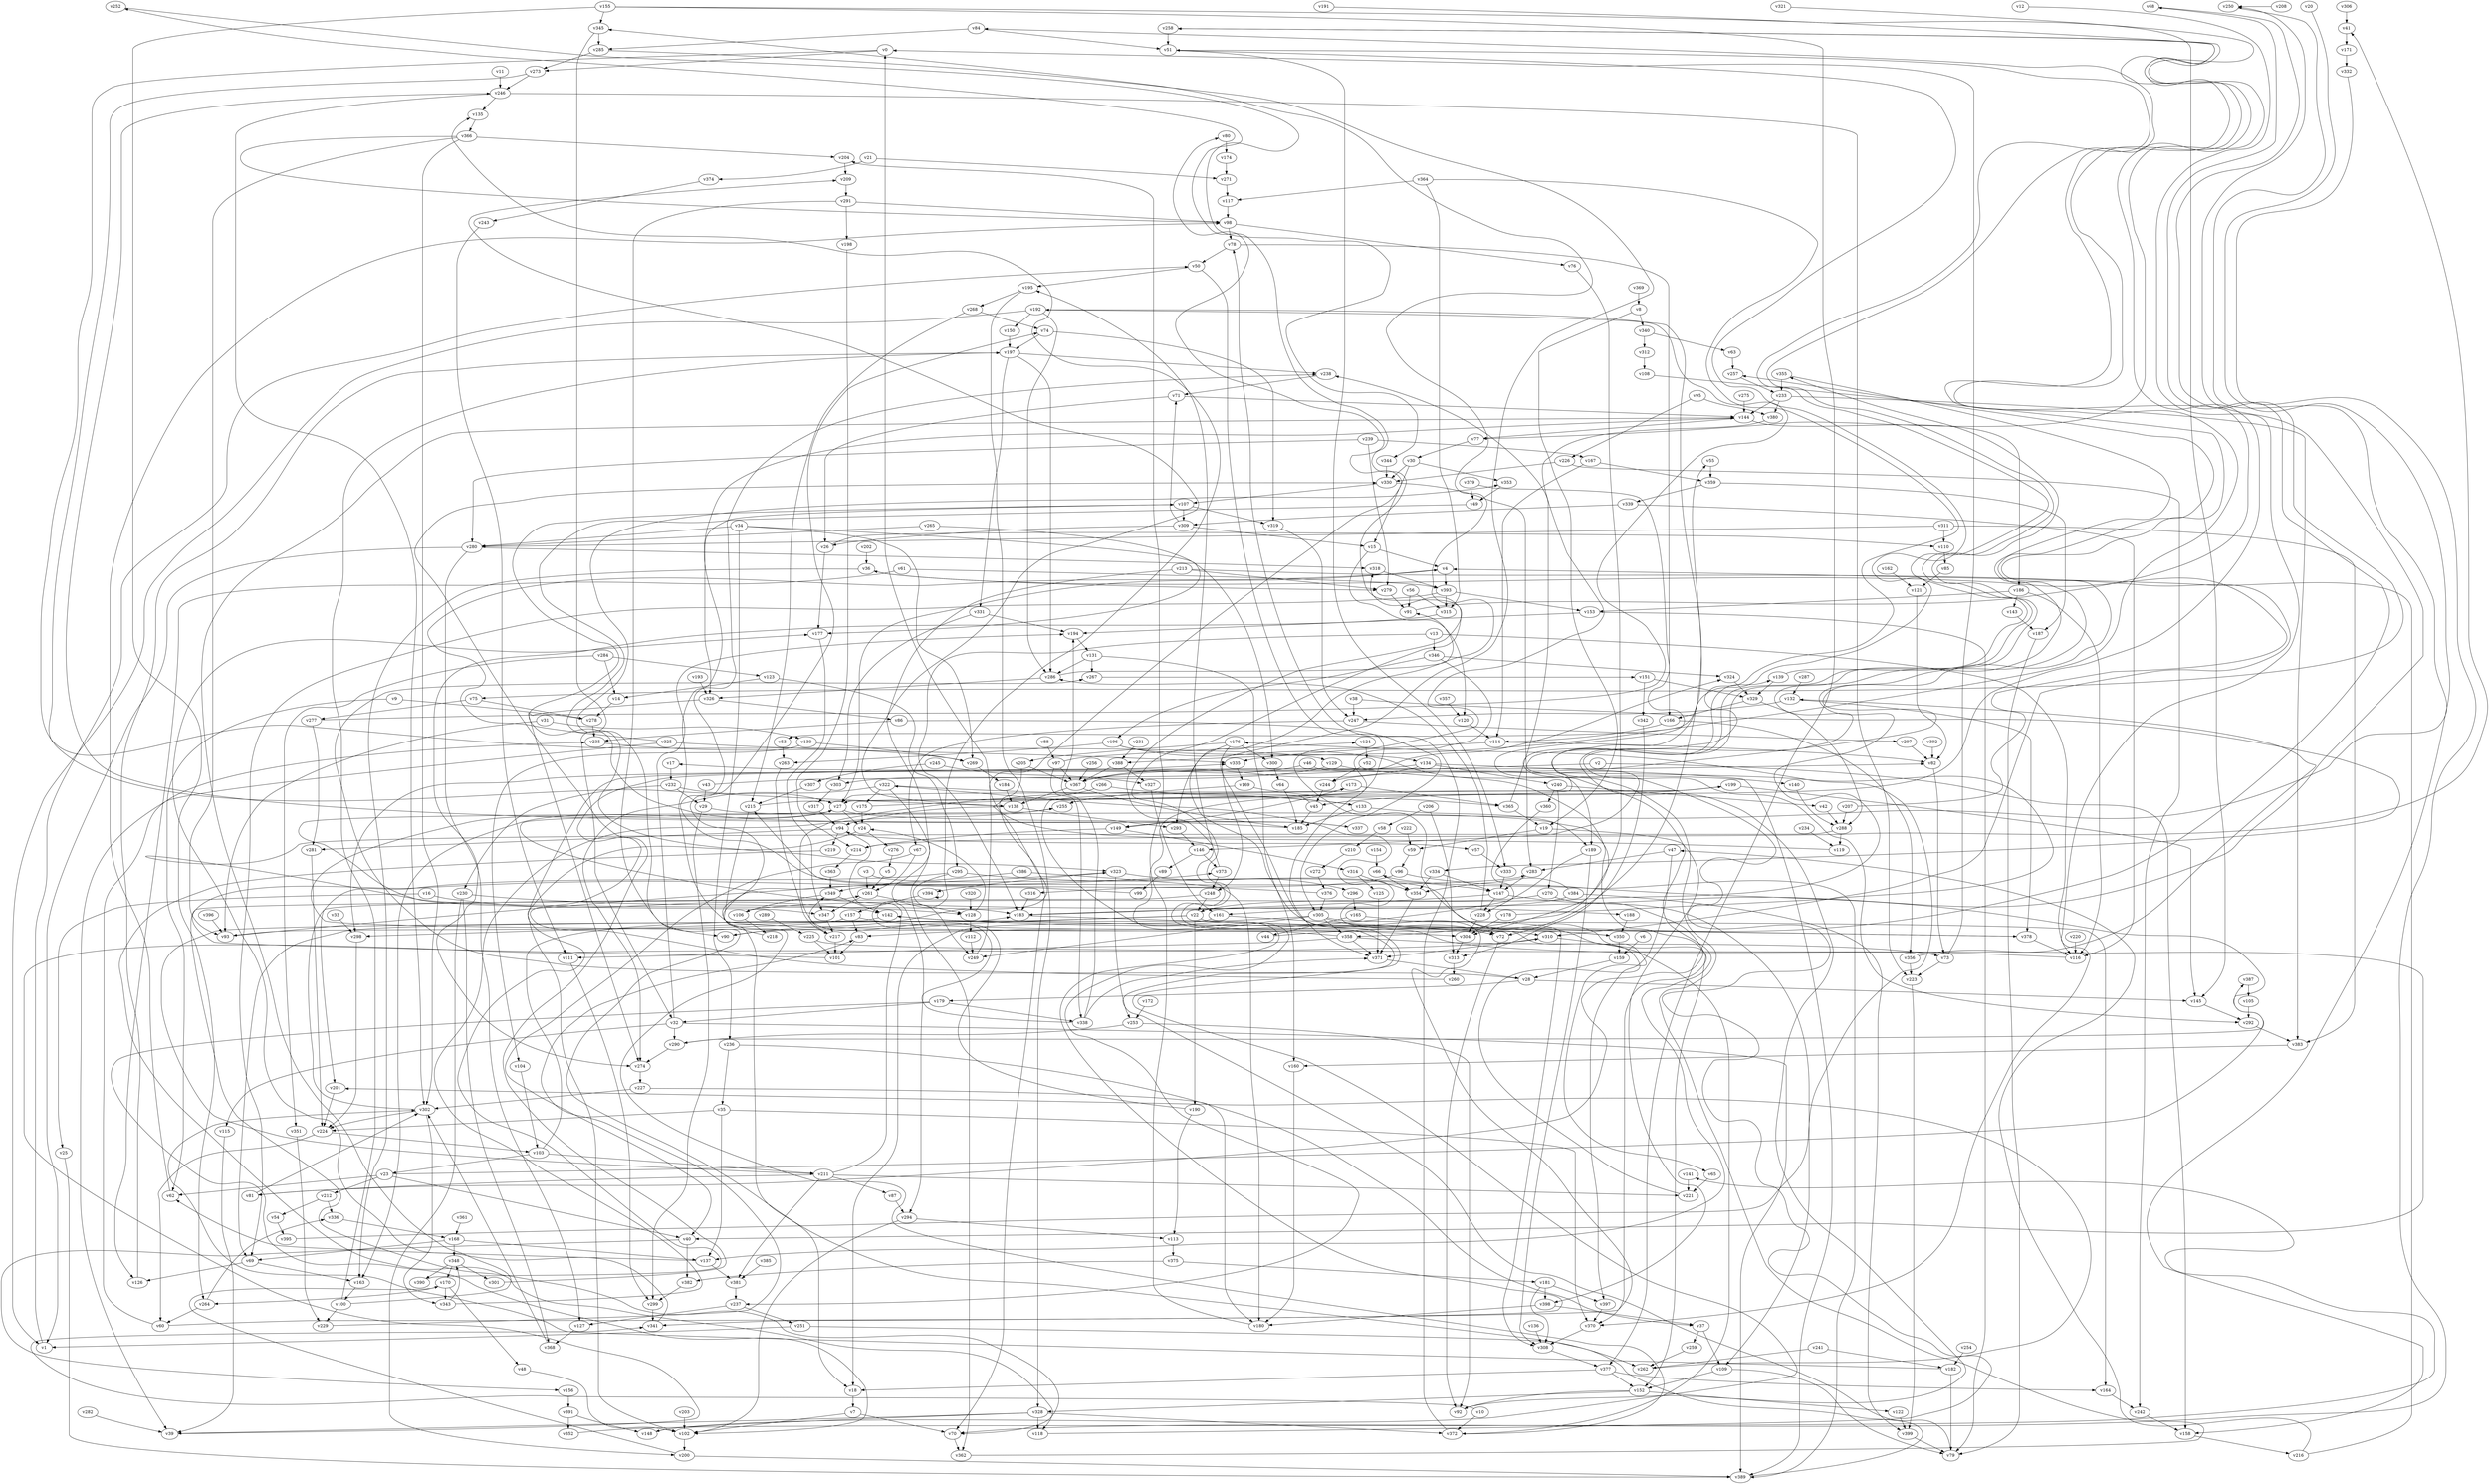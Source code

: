 // Benchmark game 593 - 400 vertices
// time_bound: 140
// targets: v194
digraph G {
    v0 [name="v0", player=1];
    v1 [name="v1", player=0];
    v2 [name="v2", player=0];
    v3 [name="v3", player=1];
    v4 [name="v4", player=0];
    v5 [name="v5", player=1];
    v6 [name="v6", player=0];
    v7 [name="v7", player=0];
    v8 [name="v8", player=0];
    v9 [name="v9", player=1];
    v10 [name="v10", player=0];
    v11 [name="v11", player=1];
    v12 [name="v12", player=0];
    v13 [name="v13", player=0];
    v14 [name="v14", player=0];
    v15 [name="v15", player=0];
    v16 [name="v16", player=0];
    v17 [name="v17", player=0];
    v18 [name="v18", player=0];
    v19 [name="v19", player=0];
    v20 [name="v20", player=0];
    v21 [name="v21", player=0];
    v22 [name="v22", player=1];
    v23 [name="v23", player=0];
    v24 [name="v24", player=1];
    v25 [name="v25", player=1];
    v26 [name="v26", player=1];
    v27 [name="v27", player=0];
    v28 [name="v28", player=0];
    v29 [name="v29", player=0];
    v30 [name="v30", player=1];
    v31 [name="v31", player=1];
    v32 [name="v32", player=1];
    v33 [name="v33", player=1];
    v34 [name="v34", player=0];
    v35 [name="v35", player=0];
    v36 [name="v36", player=1];
    v37 [name="v37", player=0];
    v38 [name="v38", player=0];
    v39 [name="v39", player=1];
    v40 [name="v40", player=1];
    v41 [name="v41", player=0];
    v42 [name="v42", player=1];
    v43 [name="v43", player=0];
    v44 [name="v44", player=0];
    v45 [name="v45", player=1];
    v46 [name="v46", player=1];
    v47 [name="v47", player=0];
    v48 [name="v48", player=0];
    v49 [name="v49", player=0];
    v50 [name="v50", player=0];
    v51 [name="v51", player=1];
    v52 [name="v52", player=1];
    v53 [name="v53", player=0];
    v54 [name="v54", player=1];
    v55 [name="v55", player=0];
    v56 [name="v56", player=1];
    v57 [name="v57", player=0];
    v58 [name="v58", player=0];
    v59 [name="v59", player=0];
    v60 [name="v60", player=1];
    v61 [name="v61", player=1];
    v62 [name="v62", player=1];
    v63 [name="v63", player=0];
    v64 [name="v64", player=0];
    v65 [name="v65", player=1];
    v66 [name="v66", player=0];
    v67 [name="v67", player=0];
    v68 [name="v68", player=0];
    v69 [name="v69", player=1];
    v70 [name="v70", player=0];
    v71 [name="v71", player=1];
    v72 [name="v72", player=1];
    v73 [name="v73", player=0];
    v74 [name="v74", player=1];
    v75 [name="v75", player=0];
    v76 [name="v76", player=1];
    v77 [name="v77", player=0];
    v78 [name="v78", player=0];
    v79 [name="v79", player=1];
    v80 [name="v80", player=1];
    v81 [name="v81", player=1];
    v82 [name="v82", player=1];
    v83 [name="v83", player=0];
    v84 [name="v84", player=0];
    v85 [name="v85", player=0];
    v86 [name="v86", player=1];
    v87 [name="v87", player=0];
    v88 [name="v88", player=1];
    v89 [name="v89", player=1];
    v90 [name="v90", player=0];
    v91 [name="v91", player=0];
    v92 [name="v92", player=0];
    v93 [name="v93", player=0];
    v94 [name="v94", player=0];
    v95 [name="v95", player=1];
    v96 [name="v96", player=1];
    v97 [name="v97", player=0];
    v98 [name="v98", player=1];
    v99 [name="v99", player=1];
    v100 [name="v100", player=1];
    v101 [name="v101", player=0];
    v102 [name="v102", player=1];
    v103 [name="v103", player=1];
    v104 [name="v104", player=0];
    v105 [name="v105", player=1];
    v106 [name="v106", player=0];
    v107 [name="v107", player=1];
    v108 [name="v108", player=0];
    v109 [name="v109", player=1];
    v110 [name="v110", player=0];
    v111 [name="v111", player=0];
    v112 [name="v112", player=0];
    v113 [name="v113", player=0];
    v114 [name="v114", player=0];
    v115 [name="v115", player=0];
    v116 [name="v116", player=1];
    v117 [name="v117", player=1];
    v118 [name="v118", player=0];
    v119 [name="v119", player=0];
    v120 [name="v120", player=1];
    v121 [name="v121", player=0];
    v122 [name="v122", player=0];
    v123 [name="v123", player=0];
    v124 [name="v124", player=0];
    v125 [name="v125", player=0];
    v126 [name="v126", player=1];
    v127 [name="v127", player=1];
    v128 [name="v128", player=0];
    v129 [name="v129", player=1];
    v130 [name="v130", player=0];
    v131 [name="v131", player=1];
    v132 [name="v132", player=1];
    v133 [name="v133", player=1];
    v134 [name="v134", player=0];
    v135 [name="v135", player=1];
    v136 [name="v136", player=0];
    v137 [name="v137", player=1];
    v138 [name="v138", player=0];
    v139 [name="v139", player=0];
    v140 [name="v140", player=0];
    v141 [name="v141", player=1];
    v142 [name="v142", player=0];
    v143 [name="v143", player=0];
    v144 [name="v144", player=1];
    v145 [name="v145", player=0];
    v146 [name="v146", player=1];
    v147 [name="v147", player=0];
    v148 [name="v148", player=1];
    v149 [name="v149", player=1];
    v150 [name="v150", player=0];
    v151 [name="v151", player=1];
    v152 [name="v152", player=0];
    v153 [name="v153", player=1];
    v154 [name="v154", player=1];
    v155 [name="v155", player=1];
    v156 [name="v156", player=0];
    v157 [name="v157", player=0];
    v158 [name="v158", player=1];
    v159 [name="v159", player=0];
    v160 [name="v160", player=1];
    v161 [name="v161", player=1];
    v162 [name="v162", player=0];
    v163 [name="v163", player=0];
    v164 [name="v164", player=0];
    v165 [name="v165", player=0];
    v166 [name="v166", player=1];
    v167 [name="v167", player=0];
    v168 [name="v168", player=1];
    v169 [name="v169", player=1];
    v170 [name="v170", player=1];
    v171 [name="v171", player=0];
    v172 [name="v172", player=1];
    v173 [name="v173", player=0];
    v174 [name="v174", player=0];
    v175 [name="v175", player=0];
    v176 [name="v176", player=1];
    v177 [name="v177", player=0];
    v178 [name="v178", player=0];
    v179 [name="v179", player=0];
    v180 [name="v180", player=0];
    v181 [name="v181", player=1];
    v182 [name="v182", player=0];
    v183 [name="v183", player=0];
    v184 [name="v184", player=0];
    v185 [name="v185", player=0];
    v186 [name="v186", player=1];
    v187 [name="v187", player=1];
    v188 [name="v188", player=1];
    v189 [name="v189", player=1];
    v190 [name="v190", player=0];
    v191 [name="v191", player=0];
    v192 [name="v192", player=0];
    v193 [name="v193", player=1];
    v194 [name="v194", player=1, target=1];
    v195 [name="v195", player=1];
    v196 [name="v196", player=1];
    v197 [name="v197", player=1];
    v198 [name="v198", player=1];
    v199 [name="v199", player=0];
    v200 [name="v200", player=1];
    v201 [name="v201", player=1];
    v202 [name="v202", player=0];
    v203 [name="v203", player=1];
    v204 [name="v204", player=1];
    v205 [name="v205", player=0];
    v206 [name="v206", player=1];
    v207 [name="v207", player=1];
    v208 [name="v208", player=0];
    v209 [name="v209", player=0];
    v210 [name="v210", player=1];
    v211 [name="v211", player=0];
    v212 [name="v212", player=1];
    v213 [name="v213", player=1];
    v214 [name="v214", player=1];
    v215 [name="v215", player=0];
    v216 [name="v216", player=1];
    v217 [name="v217", player=0];
    v218 [name="v218", player=1];
    v219 [name="v219", player=1];
    v220 [name="v220", player=1];
    v221 [name="v221", player=0];
    v222 [name="v222", player=0];
    v223 [name="v223", player=0];
    v224 [name="v224", player=1];
    v225 [name="v225", player=1];
    v226 [name="v226", player=0];
    v227 [name="v227", player=1];
    v228 [name="v228", player=1];
    v229 [name="v229", player=1];
    v230 [name="v230", player=1];
    v231 [name="v231", player=0];
    v232 [name="v232", player=1];
    v233 [name="v233", player=0];
    v234 [name="v234", player=1];
    v235 [name="v235", player=0];
    v236 [name="v236", player=0];
    v237 [name="v237", player=0];
    v238 [name="v238", player=0];
    v239 [name="v239", player=1];
    v240 [name="v240", player=0];
    v241 [name="v241", player=1];
    v242 [name="v242", player=0];
    v243 [name="v243", player=1];
    v244 [name="v244", player=1];
    v245 [name="v245", player=0];
    v246 [name="v246", player=0];
    v247 [name="v247", player=0];
    v248 [name="v248", player=1];
    v249 [name="v249", player=1];
    v250 [name="v250", player=0];
    v251 [name="v251", player=1];
    v252 [name="v252", player=1];
    v253 [name="v253", player=1];
    v254 [name="v254", player=0];
    v255 [name="v255", player=1];
    v256 [name="v256", player=0];
    v257 [name="v257", player=1];
    v258 [name="v258", player=0];
    v259 [name="v259", player=0];
    v260 [name="v260", player=0];
    v261 [name="v261", player=1];
    v262 [name="v262", player=1];
    v263 [name="v263", player=0];
    v264 [name="v264", player=0];
    v265 [name="v265", player=1];
    v266 [name="v266", player=0];
    v267 [name="v267", player=1];
    v268 [name="v268", player=0];
    v269 [name="v269", player=0];
    v270 [name="v270", player=1];
    v271 [name="v271", player=1];
    v272 [name="v272", player=1];
    v273 [name="v273", player=1];
    v274 [name="v274", player=1];
    v275 [name="v275", player=1];
    v276 [name="v276", player=0];
    v277 [name="v277", player=1];
    v278 [name="v278", player=0];
    v279 [name="v279", player=1];
    v280 [name="v280", player=1];
    v281 [name="v281", player=1];
    v282 [name="v282", player=1];
    v283 [name="v283", player=0];
    v284 [name="v284", player=0];
    v285 [name="v285", player=1];
    v286 [name="v286", player=1];
    v287 [name="v287", player=0];
    v288 [name="v288", player=1];
    v289 [name="v289", player=1];
    v290 [name="v290", player=0];
    v291 [name="v291", player=1];
    v292 [name="v292", player=0];
    v293 [name="v293", player=0];
    v294 [name="v294", player=1];
    v295 [name="v295", player=0];
    v296 [name="v296", player=1];
    v297 [name="v297", player=0];
    v298 [name="v298", player=0];
    v299 [name="v299", player=1];
    v300 [name="v300", player=0];
    v301 [name="v301", player=1];
    v302 [name="v302", player=1];
    v303 [name="v303", player=0];
    v304 [name="v304", player=1];
    v305 [name="v305", player=0];
    v306 [name="v306", player=1];
    v307 [name="v307", player=0];
    v308 [name="v308", player=0];
    v309 [name="v309", player=0];
    v310 [name="v310", player=0];
    v311 [name="v311", player=1];
    v312 [name="v312", player=0];
    v313 [name="v313", player=1];
    v314 [name="v314", player=1];
    v315 [name="v315", player=0];
    v316 [name="v316", player=1];
    v317 [name="v317", player=0];
    v318 [name="v318", player=1];
    v319 [name="v319", player=0];
    v320 [name="v320", player=0];
    v321 [name="v321", player=0];
    v322 [name="v322", player=1];
    v323 [name="v323", player=1];
    v324 [name="v324", player=0];
    v325 [name="v325", player=0];
    v326 [name="v326", player=0];
    v327 [name="v327", player=1];
    v328 [name="v328", player=0];
    v329 [name="v329", player=1];
    v330 [name="v330", player=1];
    v331 [name="v331", player=0];
    v332 [name="v332", player=1];
    v333 [name="v333", player=0];
    v334 [name="v334", player=1];
    v335 [name="v335", player=1];
    v336 [name="v336", player=1];
    v337 [name="v337", player=1];
    v338 [name="v338", player=1];
    v339 [name="v339", player=1];
    v340 [name="v340", player=1];
    v341 [name="v341", player=0];
    v342 [name="v342", player=0];
    v343 [name="v343", player=1];
    v344 [name="v344", player=1];
    v345 [name="v345", player=0];
    v346 [name="v346", player=0];
    v347 [name="v347", player=0];
    v348 [name="v348", player=0];
    v349 [name="v349", player=1];
    v350 [name="v350", player=1];
    v351 [name="v351", player=1];
    v352 [name="v352", player=0];
    v353 [name="v353", player=0];
    v354 [name="v354", player=0];
    v355 [name="v355", player=1];
    v356 [name="v356", player=1];
    v357 [name="v357", player=0];
    v358 [name="v358", player=1];
    v359 [name="v359", player=0];
    v360 [name="v360", player=0];
    v361 [name="v361", player=1];
    v362 [name="v362", player=1];
    v363 [name="v363", player=0];
    v364 [name="v364", player=0];
    v365 [name="v365", player=1];
    v366 [name="v366", player=1];
    v367 [name="v367", player=0];
    v368 [name="v368", player=0];
    v369 [name="v369", player=1];
    v370 [name="v370", player=1];
    v371 [name="v371", player=0];
    v372 [name="v372", player=1];
    v373 [name="v373", player=0];
    v374 [name="v374", player=1];
    v375 [name="v375", player=1];
    v376 [name="v376", player=1];
    v377 [name="v377", player=1];
    v378 [name="v378", player=1];
    v379 [name="v379", player=1];
    v380 [name="v380", player=0];
    v381 [name="v381", player=0];
    v382 [name="v382", player=0];
    v383 [name="v383", player=1];
    v384 [name="v384", player=1];
    v385 [name="v385", player=1];
    v386 [name="v386", player=1];
    v387 [name="v387", player=0];
    v388 [name="v388", player=1];
    v389 [name="v389", player=0];
    v390 [name="v390", player=0];
    v391 [name="v391", player=0];
    v392 [name="v392", player=1];
    v393 [name="v393", player=1];
    v394 [name="v394", player=1];
    v395 [name="v395", player=0];
    v396 [name="v396", player=0];
    v397 [name="v397", player=1];
    v398 [name="v398", player=0];
    v399 [name="v399", player=0];

    v0 -> v129 [constraint="t >= 1"];
    v1 -> v50;
    v2 -> v367;
    v3 -> v81 [constraint="t >= 4"];
    v4 -> v393;
    v5 -> v261;
    v6 -> v159;
    v7 -> v70;
    v8 -> v340;
    v9 -> v278;
    v10 -> v341 [constraint="t < 9"];
    v11 -> v246;
    v12 -> v370 [constraint="t mod 2 == 1"];
    v13 -> v116;
    v14 -> v278;
    v15 -> v4;
    v16 -> v142;
    v17 -> v232;
    v18 -> v7;
    v19 -> v370;
    v20 -> v158 [constraint="t < 7"];
    v21 -> v271;
    v22 -> v211 [constraint="t < 15"];
    v23 -> v66 [constraint="t >= 3"];
    v24 -> v276;
    v25 -> v389;
    v26 -> v110 [constraint="t < 11"];
    v27 -> v347 [constraint="t mod 4 == 0"];
    v28 -> v267 [constraint="t mod 3 == 1"];
    v29 -> v358 [constraint="t < 13"];
    v30 -> v15;
    v31 -> v93;
    v32 -> v194;
    v33 -> v298;
    v34 -> v177 [constraint="t < 7"];
    v35 -> v224;
    v36 -> v279;
    v37 -> v109;
    v38 -> v334 [constraint="t < 15"];
    v39 -> v310 [constraint="t < 11"];
    v40 -> v156 [constraint="t >= 2"];
    v41 -> v171;
    v42 -> v288;
    v43 -> v324 [constraint="t < 12"];
    v44 -> v68 [constraint="t < 12"];
    v45 -> v27 [constraint="t >= 4"];
    v46 -> v189;
    v47 -> v397;
    v48 -> v102;
    v49 -> v323 [constraint="t >= 5"];
    v50 -> v195;
    v51 -> v53 [constraint="t >= 2"];
    v52 -> v244;
    v53 -> v263;
    v54 -> v395;
    v55 -> v359;
    v56 -> v315;
    v57 -> v333;
    v58 -> v210;
    v59 -> v96;
    v60 -> v199 [constraint="t >= 4"];
    v61 -> v393;
    v62 -> v98;
    v63 -> v257;
    v64 -> v185;
    v65 -> v221;
    v66 -> v354;
    v67 -> v40 [constraint="t mod 2 == 0"];
    v68 -> v75 [constraint="t mod 5 == 2"];
    v69 -> v163;
    v70 -> v362;
    v71 -> v26;
    v72 -> v92;
    v73 -> v223;
    v74 -> v319;
    v75 -> v278;
    v76 -> v304;
    v77 -> v30;
    v78 -> v50;
    v79 -> v318 [constraint="t < 15"];
    v80 -> v174;
    v81 -> v302;
    v82 -> v73;
    v83 -> v101;
    v84 -> v285;
    v85 -> v121;
    v86 -> v235;
    v87 -> v294;
    v88 -> v97;
    v89 -> v99;
    v90 -> v173 [constraint="t mod 2 == 1"];
    v91 -> v258 [constraint="t < 9"];
    v92 -> v355 [constraint="t >= 5"];
    v93 -> v323 [constraint="t mod 2 == 1"];
    v94 -> v57;
    v95 -> v226 [constraint="t mod 2 == 0"];
    v96 -> v316;
    v97 -> v124 [constraint="t < 7"];
    v98 -> v78;
    v99 -> v215 [constraint="t >= 1"];
    v100 -> v144 [constraint="t >= 5"];
    v101 -> v373 [constraint="t >= 4"];
    v102 -> v200;
    v103 -> v23;
    v104 -> v103;
    v105 -> v292;
    v106 -> v257 [constraint="t < 14"];
    v107 -> v319;
    v108 -> v244 [constraint="t >= 5"];
    v109 -> v79;
    v110 -> v85;
    v111 -> v299;
    v112 -> v249;
    v113 -> v375;
    v114 -> v335;
    v115 -> v39;
    v116 -> v345 [constraint="t < 7"];
    v117 -> v98;
    v118 -> v139 [constraint="t < 9"];
    v119 -> v80 [constraint="t >= 5"];
    v120 -> v114;
    v121 -> v82;
    v122 -> v399;
    v123 -> v295;
    v124 -> v52;
    v125 -> v371;
    v126 -> v197;
    v127 -> v368;
    v128 -> v24;
    v129 -> v303;
    v130 -> v269;
    v131 -> v160;
    v132 -> v247;
    v133 -> v189;
    v134 -> v367;
    v135 -> v366;
    v136 -> v308;
    v137 -> v62 [constraint="t < 15"];
    v138 -> v209 [constraint="t >= 3"];
    v139 -> v51 [constraint="t >= 4"];
    v140 -> v288;
    v141 -> v221;
    v142 -> v298;
    v143 -> v187;
    v144 -> v77;
    v145 -> v292;
    v146 -> v373;
    v147 -> v109;
    v148 -> v252 [constraint="t mod 5 == 2"];
    v149 -> v314;
    v150 -> v197;
    v151 -> v329;
    v152 -> v122;
    v153 -> v79;
    v154 -> v66;
    v155 -> v145;
    v156 -> v391;
    v157 -> v304;
    v158 -> v216;
    v159 -> v28;
    v160 -> v180;
    v161 -> v72;
    v162 -> v121;
    v163 -> v100;
    v164 -> v242;
    v165 -> v44;
    v166 -> v356;
    v167 -> v114;
    v168 -> v348;
    v169 -> v365;
    v170 -> v264;
    v171 -> v332;
    v172 -> v253;
    v173 -> v365;
    v174 -> v271;
    v175 -> v258 [constraint="t < 9"];
    v176 -> v293;
    v177 -> v347;
    v178 -> v17 [constraint="t >= 2"];
    v179 -> v102 [constraint="t >= 2"];
    v180 -> v204;
    v181 -> v397;
    v182 -> v302 [constraint="t < 13"];
    v183 -> v250 [constraint="t < 10"];
    v184 -> v138;
    v185 -> v246 [constraint="t mod 2 == 0"];
    v186 -> v153;
    v187 -> v79;
    v188 -> v350;
    v189 -> v228;
    v190 -> v135 [constraint="t mod 2 == 0"];
    v191 -> v388 [constraint="t < 13"];
    v192 -> v1;
    v193 -> v326;
    v194 -> v131;
    v195 -> v328;
    v196 -> v398 [constraint="t mod 3 == 1"];
    v197 -> v286;
    v198 -> v214;
    v199 -> v237 [constraint="t >= 4"];
    v200 -> v170 [constraint="t mod 5 == 2"];
    v201 -> v224;
    v202 -> v36;
    v203 -> v102;
    v204 -> v209;
    v205 -> v367;
    v206 -> v58;
    v207 -> v36 [constraint="t < 15"];
    v208 -> v250 [constraint="t < 6"];
    v209 -> v291;
    v210 -> v272;
    v211 -> v94;
    v212 -> v54;
    v213 -> v310 [constraint="t < 15"];
    v214 -> v41 [constraint="t >= 5"];
    v215 -> v84 [constraint="t < 5"];
    v216 -> v47 [constraint="t >= 3"];
    v217 -> v101;
    v218 -> v74 [constraint="t < 10"];
    v219 -> v118 [constraint="t mod 5 == 4"];
    v220 -> v116;
    v221 -> v322 [constraint="t mod 3 == 2"];
    v222 -> v59;
    v223 -> v399;
    v224 -> v103;
    v225 -> v40 [constraint="t < 11"];
    v226 -> v242;
    v227 -> v302;
    v228 -> v286;
    v229 -> v83 [constraint="t >= 1"];
    v230 -> v368;
    v231 -> v388;
    v232 -> v27;
    v233 -> v380;
    v234 -> v119;
    v235 -> v269;
    v236 -> v37 [constraint="t < 6"];
    v237 -> v127;
    v238 -> v71;
    v239 -> v167;
    v240 -> v270;
    v241 -> v262;
    v242 -> v158;
    v243 -> v111;
    v244 -> v45;
    v245 -> v327;
    v246 -> v302;
    v247 -> v297;
    v248 -> v70 [constraint="t >= 5"];
    v249 -> v0;
    v250 -> v149 [constraint="t < 15"];
    v251 -> v262;
    v252 -> v344 [constraint="t >= 1"];
    v253 -> v290;
    v254 -> v182;
    v255 -> v188 [constraint="t < 7"];
    v256 -> v367;
    v257 -> v233;
    v258 -> v51;
    v259 -> v262;
    v260 -> v82 [constraint="t >= 1"];
    v261 -> v347;
    v262 -> v201 [constraint="t < 10"];
    v263 -> v217;
    v264 -> v60;
    v265 -> v280;
    v266 -> v217;
    v267 -> v151 [constraint="t mod 2 == 0"];
    v268 -> v74;
    v269 -> v184;
    v270 -> v22;
    v271 -> v117;
    v272 -> v376;
    v273 -> v138 [constraint="t < 6"];
    v274 -> v227;
    v275 -> v144;
    v276 -> v5;
    v277 -> v192 [constraint="t < 14"];
    v278 -> v235;
    v279 -> v91;
    v280 -> v318;
    v281 -> v224;
    v282 -> v39;
    v283 -> v147;
    v284 -> v123;
    v285 -> v341 [constraint="t < 9"];
    v286 -> v91 [constraint="t mod 5 == 2"];
    v287 -> v132;
    v288 -> v183 [constraint="t >= 5"];
    v289 -> v225;
    v290 -> v387 [constraint="t < 12"];
    v291 -> v198;
    v292 -> v383;
    v293 -> v146;
    v294 -> v113;
    v295 -> v201;
    v296 -> v165;
    v297 -> v82;
    v298 -> v224;
    v299 -> v341;
    v300 -> v64;
    v301 -> v330 [constraint="t < 10"];
    v302 -> v261 [constraint="t mod 5 == 0"];
    v303 -> v317;
    v304 -> v313;
    v305 -> v249;
    v306 -> v41;
    v307 -> v215;
    v308 -> v377;
    v309 -> v71;
    v310 -> v372;
    v311 -> v383;
    v312 -> v108;
    v313 -> v260;
    v314 -> v354;
    v315 -> v274 [constraint="t >= 3"];
    v316 -> v183;
    v317 -> v94;
    v318 -> v393;
    v319 -> v247;
    v320 -> v128;
    v321 -> v77 [constraint="t >= 1"];
    v322 -> v133;
    v323 -> v296;
    v324 -> v329;
    v325 -> v4 [constraint="t >= 1"];
    v326 -> v86;
    v327 -> v161;
    v328 -> v39;
    v329 -> v288;
    v330 -> v283;
    v331 -> v194;
    v332 -> v70 [constraint="t mod 2 == 1"];
    v333 -> v147;
    v334 -> v354;
    v335 -> v169;
    v336 -> v168;
    v337 -> v107 [constraint="t >= 4"];
    v338 -> v349 [constraint="t mod 5 == 2"];
    v339 -> v116;
    v340 -> v312;
    v341 -> v177 [constraint="t >= 4"];
    v342 -> v313;
    v343 -> v255 [constraint="t >= 1"];
    v344 -> v330;
    v345 -> v32;
    v346 -> v27 [constraint="t < 5"];
    v347 -> v217;
    v348 -> v301;
    v349 -> v142;
    v350 -> v27 [constraint="t >= 2"];
    v351 -> v229;
    v352 -> v141 [constraint="t mod 4 == 2"];
    v353 -> v49;
    v354 -> v371;
    v355 -> v292 [constraint="t mod 3 == 0"];
    v356 -> v132 [constraint="t < 14"];
    v357 -> v120;
    v358 -> v283 [constraint="t >= 4"];
    v359 -> v187;
    v360 -> v83 [constraint="t mod 3 == 2"];
    v361 -> v168;
    v362 -> v55 [constraint="t < 13"];
    v363 -> v349;
    v364 -> v146 [constraint="t < 13"];
    v365 -> v238;
    v366 -> v98 [constraint="t < 6"];
    v367 -> v138;
    v368 -> v302;
    v369 -> v8;
    v370 -> v308;
    v371 -> v28;
    v372 -> v144 [constraint="t >= 4"];
    v373 -> v248;
    v374 -> v243;
    v375 -> v382;
    v376 -> v238 [constraint="t >= 4"];
    v377 -> v152;
    v378 -> v142 [constraint="t mod 5 == 3"];
    v379 -> v137 [constraint="t >= 2"];
    v380 -> v65 [constraint="t mod 5 == 1"];
    v381 -> v237;
    v382 -> v299;
    v383 -> v160 [constraint="t < 13"];
    v384 -> v354 [constraint="t mod 4 == 2"];
    v385 -> v381;
    v386 -> v349;
    v387 -> v105;
    v388 -> v367;
    v389 -> v353 [constraint="t >= 3"];
    v390 -> v335 [constraint="t < 12"];
    v391 -> v148;
    v392 -> v82;
    v393 -> v153;
    v394 -> v394;
    v395 -> v176 [constraint="t >= 5"];
    v396 -> v93;
    v397 -> v370;
    v398 -> v37;
    v399 -> v79;
    v334 -> v147;
    v349 -> v106;
    v224 -> v60;
    v393 -> v315;
    v38 -> v247;
    v51 -> v333;
    v129 -> v140;
    v169 -> v255;
    v356 -> v223;
    v266 -> v133;
    v295 -> v147;
    v241 -> v182;
    v268 -> v215;
    v94 -> v281;
    v239 -> v279;
    v67 -> v261;
    v338 -> v371;
    v182 -> v79;
    v22 -> v378;
    v340 -> v63;
    v137 -> v381;
    v294 -> v102;
    v166 -> v114;
    v199 -> v45;
    v10 -> v372;
    v21 -> v374;
    v128 -> v112;
    v26 -> v177;
    v133 -> v185;
    v212 -> v336;
    v391 -> v352;
    v290 -> v274;
    v100 -> v197;
    v22 -> v90;
    v192 -> v150;
    v228 -> v304;
    v131 -> v267;
    v196 -> v134;
    v144 -> v186;
    v346 -> v196;
    v13 -> v346;
    v155 -> v345;
    v157 -> v83;
    v107 -> v309;
    v345 -> v285;
    v134 -> v298;
    v322 -> v274;
    v273 -> v246;
    v28 -> v145;
    v175 -> v24;
    v176 -> v205;
    v302 -> v224;
    v346 -> v324;
    v325 -> v335;
    v153 -> v194;
    v173 -> v149;
    v384 -> v161;
    v190 -> v113;
    v75 -> v277;
    v146 -> v89;
    v179 -> v338;
    v378 -> v116;
    v310 -> v371;
    v309 -> v26;
    v291 -> v98;
    v165 -> v308;
    v32 -> v389;
    v311 -> v110;
    v37 -> v259;
    v211 -> v81;
    v192 -> v72;
    v32 -> v115;
    v107 -> v326;
    v311 -> v280;
    v277 -> v281;
    v4 -> v27;
    v147 -> v183;
    v15 -> v120;
    v339 -> v309;
    v246 -> v223;
    v328 -> v118;
    v43 -> v29;
    v240 -> v360;
    v69 -> v126;
    v30 -> v330;
    v134 -> v240;
    v152 -> v92;
    v170 -> v343;
    v233 -> v144;
    v196 -> v263;
    v302 -> v343;
    v168 -> v137;
    v98 -> v76;
    v189 -> v308;
    v205 -> v70;
    v181 -> v308;
    v377 -> v164;
    v138 -> v293;
    v331 -> v303;
    v103 -> v183;
    v285 -> v273;
    v142 -> v350;
    v152 -> v328;
    v131 -> v286;
    v28 -> v179;
    v305 -> v72;
    v248 -> v22;
    v232 -> v29;
    v247 -> v67;
    v386 -> v180;
    v365 -> v19;
    v375 -> v181;
    v367 -> v185;
    v8 -> v19;
    v86 -> v371;
    v35 -> v137;
    v305 -> v164;
    v284 -> v14;
    v237 -> v251;
    v232 -> v230;
    v178 -> v304;
    v50 -> v305;
    v225 -> v101;
    v167 -> v359;
    v366 -> v302;
    v130 -> v104;
    v251 -> v1;
    v199 -> v145;
    v176 -> v248;
    v284 -> v351;
    v27 -> v163;
    v100 -> v229;
    v388 -> v327;
    v358 -> v111;
    v265 -> v300;
    v106 -> v218;
    v211 -> v381;
    v288 -> v119;
    v123 -> v14;
    v236 -> v35;
    v398 -> v180;
    v305 -> v358;
    v197 -> v331;
    v326 -> v274;
    v30 -> v353;
    v181 -> v398;
    v170 -> v48;
    v147 -> v228;
    v151 -> v342;
    v206 -> v313;
    v114 -> v82;
    v134 -> v389;
    v34 -> v236;
    v96 -> v389;
    v155 -> v264;
    v328 -> v148;
    v200 -> v389;
    v132 -> v378;
    v239 -> v280;
    v139 -> v329;
    v46 -> v367;
    v23 -> v62;
    v186 -> v143;
    v309 -> v15;
    v343 -> v348;
    v73 -> v0;
    v264 -> v336;
    v295 -> v249;
    v314 -> v125;
    v3 -> v261;
    v61 -> v126;
    v155 -> v377;
    v13 -> v183;
    v27 -> v24;
    v103 -> v211;
    v379 -> v49;
    v322 -> v175;
    v230 -> v200;
    v211 -> v221;
    v211 -> v87;
    v227 -> v180;
    v23 -> v212;
    v328 -> v372;
    v60 -> v235;
    v40 -> v382;
    v9 -> v62;
    v161 -> v18;
    v22 -> v190;
    v71 -> v144;
    v176 -> v300;
    v325 -> v39;
    v138 -> v94;
    v179 -> v32;
    v213 -> v279;
    v45 -> v185;
    v364 -> v315;
    v338 -> v194;
    v35 -> v370;
    v323 -> v253;
    v78 -> v166;
    v32 -> v290;
    v97 -> v367;
    v359 -> v339;
    v394 -> v157;
    v34 -> v280;
    v19 -> v59;
    v253 -> v92;
    v47 -> v283;
    v305 -> v69;
    v215 -> v18;
    v240 -> v42;
    v197 -> v238;
    v280 -> v127;
    v195 -> v268;
    v95 -> v380;
    v168 -> v69;
    v233 -> v383;
    v27 -> v337;
    v358 -> v73;
    v358 -> v371;
    v24 -> v102;
    v56 -> v91;
    v366 -> v93;
    v348 -> v390;
    v0 -> v273;
    v230 -> v128;
    v366 -> v204;
    v355 -> v233;
    v192 -> v286;
    v350 -> v159;
    v16 -> v25;
    v291 -> v90;
    v348 -> v170;
    v2 -> v158;
    v393 -> v69;
    v213 -> v294;
    v97 -> v338;
    v280 -> v1;
    v34 -> v269;
    v372 -> v78;
    v109 -> v152;
    v149 -> v214;
    v183 -> v310;
    v323 -> v394;
    v29 -> v299;
    v286 -> v326;
    v364 -> v117;
    v246 -> v135;
    v23 -> v40;
    v84 -> v51;
    v214 -> v363;
    v7 -> v102;
    v36 -> v163;
    v186 -> v116;
    v377 -> v18;
    v207 -> v288;
    v384 -> v399;
    v373 -> v195;
    v94 -> v219;
    v261 -> v128;
    v157 -> v93;
    v329 -> v166;
    v376 -> v305;
    v330 -> v107;
    v270 -> v152;
    v216 -> v4;
    v74 -> v197;
    v31 -> v130;
    v322 -> v362;
    v226 -> v330;
    v245 -> v307;
}
